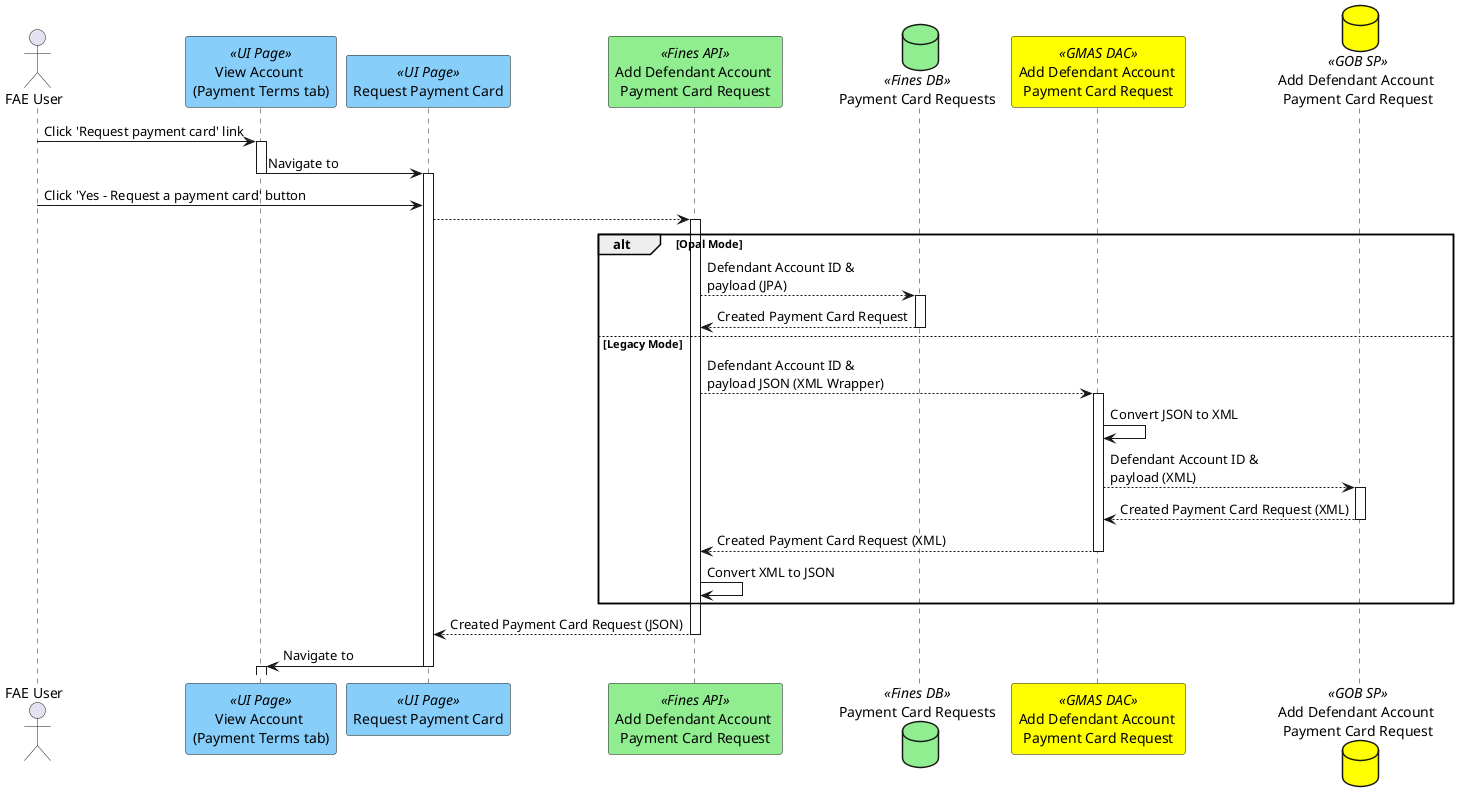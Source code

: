 @startuml
actor "FAE User" as user
participant "View Account \n(Payment Terms tab)" as page <<UI Page>> #lightskyblue
participant "Request Payment Card" as pcrpage <<UI Page>> #lightskyblue
participant "Add Defendant Account \nPayment Card Request" as payapi <<Fines API>> #lightgreen
database "Payment Card Requests" as paydb <<Fines DB>>  #lightgreen
participant "Add Defendant Account \nPayment Card Request" as gmasdac <<GMAS DAC>> #yellow
database "Add Defendant Account \nPayment Card Request" as paydblegacy <<GOB SP>> #yellow
user -> page ++: Click 'Request payment card' link
page -> pcrpage --++: Navigate to
user -> pcrpage : Click 'Yes - Request a payment card' button
pcrpage --> payapi ++
alt Opal Mode
payapi --> paydb ++ : Defendant Account ID & \npayload (JPA)
payapi <-- paydb --: Created Payment Card Request
else Legacy Mode
payapi --> gmasdac ++ : Defendant Account ID & \npayload JSON (XML Wrapper)
gmasdac -> gmasdac: Convert JSON to XML
gmasdac --> paydblegacy ++ : Defendant Account ID & \npayload (XML)
paydblegacy --> gmasdac --: Created Payment Card Request (XML)
paydblegacy --
gmasdac --> payapi --: Created Payment Card Request (XML)
gmasdac --
payapi -> payapi : Convert XML to JSON
end
pcrpage <-- payapi -- : Created Payment Card Request (JSON)
pcrpage -> page --++ : Navigate to
@enduml